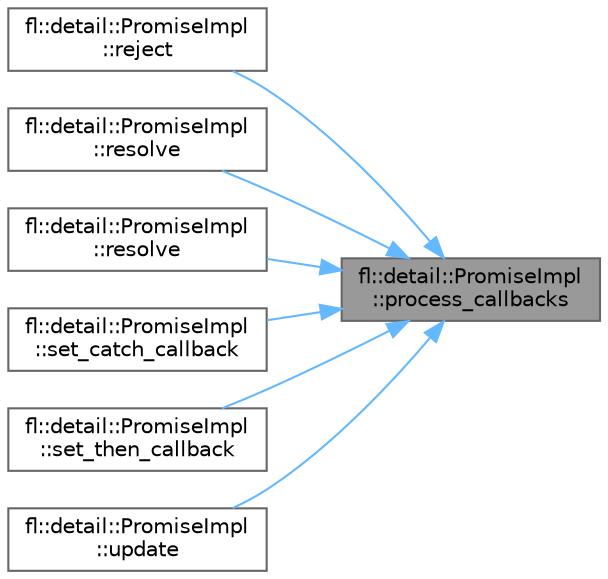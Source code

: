 digraph "fl::detail::PromiseImpl::process_callbacks"
{
 // INTERACTIVE_SVG=YES
 // LATEX_PDF_SIZE
  bgcolor="transparent";
  edge [fontname=Helvetica,fontsize=10,labelfontname=Helvetica,labelfontsize=10];
  node [fontname=Helvetica,fontsize=10,shape=box,height=0.2,width=0.4];
  rankdir="RL";
  Node1 [id="Node000001",label="fl::detail::PromiseImpl\l::process_callbacks",height=0.2,width=0.4,color="gray40", fillcolor="grey60", style="filled", fontcolor="black",tooltip="Process pending callbacks."];
  Node1 -> Node2 [id="edge1_Node000001_Node000002",dir="back",color="steelblue1",style="solid",tooltip=" "];
  Node2 [id="Node000002",label="fl::detail::PromiseImpl\l::reject",height=0.2,width=0.4,color="grey40", fillcolor="white", style="filled",URL="$d0/da5/classfl_1_1detail_1_1_promise_impl_a5e5047d0b011ea0f0fff6aa36a1cb5f5.html#a5e5047d0b011ea0f0fff6aa36a1cb5f5",tooltip="Reject promise with error."];
  Node1 -> Node3 [id="edge2_Node000001_Node000003",dir="back",color="steelblue1",style="solid",tooltip=" "];
  Node3 [id="Node000003",label="fl::detail::PromiseImpl\l::resolve",height=0.2,width=0.4,color="grey40", fillcolor="white", style="filled",URL="$d0/da5/classfl_1_1detail_1_1_promise_impl_ab2eb8e7863d25ad67255cf265ac5e7bb.html#ab2eb8e7863d25ad67255cf265ac5e7bb",tooltip="Resolve promise with value."];
  Node1 -> Node4 [id="edge3_Node000001_Node000004",dir="back",color="steelblue1",style="solid",tooltip=" "];
  Node4 [id="Node000004",label="fl::detail::PromiseImpl\l::resolve",height=0.2,width=0.4,color="grey40", fillcolor="white", style="filled",URL="$d0/da5/classfl_1_1detail_1_1_promise_impl_a1e11a17bbbeae6408df85939141e089b.html#a1e11a17bbbeae6408df85939141e089b",tooltip=" "];
  Node1 -> Node5 [id="edge4_Node000001_Node000005",dir="back",color="steelblue1",style="solid",tooltip=" "];
  Node5 [id="Node000005",label="fl::detail::PromiseImpl\l::set_catch_callback",height=0.2,width=0.4,color="grey40", fillcolor="white", style="filled",URL="$d0/da5/classfl_1_1detail_1_1_promise_impl_af3956b530aa32fcc0d976beb65eda48a.html#af3956b530aa32fcc0d976beb65eda48a",tooltip="Set error callback."];
  Node1 -> Node6 [id="edge5_Node000001_Node000006",dir="back",color="steelblue1",style="solid",tooltip=" "];
  Node6 [id="Node000006",label="fl::detail::PromiseImpl\l::set_then_callback",height=0.2,width=0.4,color="grey40", fillcolor="white", style="filled",URL="$d0/da5/classfl_1_1detail_1_1_promise_impl_a2eabb6a283524b7a992c19466364efec.html#a2eabb6a283524b7a992c19466364efec",tooltip="Set success callback."];
  Node1 -> Node7 [id="edge6_Node000001_Node000007",dir="back",color="steelblue1",style="solid",tooltip=" "];
  Node7 [id="Node000007",label="fl::detail::PromiseImpl\l::update",height=0.2,width=0.4,color="grey40", fillcolor="white", style="filled",URL="$d0/da5/classfl_1_1detail_1_1_promise_impl_a036a196a1aa17af85e4ef7dbdd851741.html#a036a196a1aa17af85e4ef7dbdd851741",tooltip="Update promise state - processes callbacks if needed."];
}
